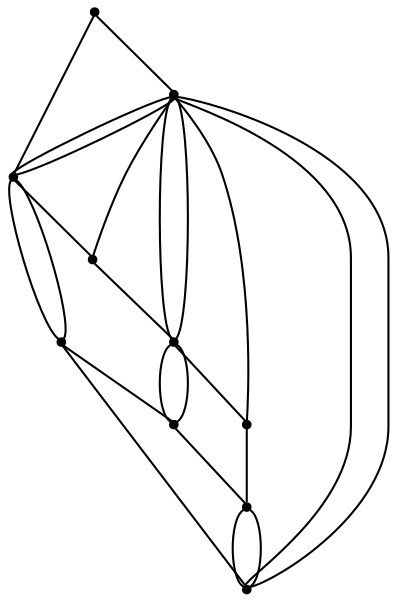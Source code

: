 graph {
  node [shape=point,comment="{\"directed\":false,\"doi\":\"10.1007/978-3-319-27261-0_20\",\"figure\":\"1 (4)\"}"]

  v0 [pos="1235.0342152918372,905.203695632913"]
  v1 [pos="1189.0019238361479,973.1522060466715"]
  v2 [pos="1184.6189331752757,909.5917513822297"]
  v3 [pos="1150.649968646847,853.695006070604"]
  v4 [pos="1133.1096123322218,952.332468663618"]
  v5 [pos="1113.38260930401,1023.5668702906553"]
  v6 [pos="1110.0986490604196,803.2834894147202"]
  v7 [pos="1091.4655575818647,870.1349540973301"]
  v8 [pos="1046.530261714091,950.1394263973546"]
  v9 [pos="993.9239770773305,919.4546710022322"]

  v4 -- v5 [id="-19",pos="1133.1096123322218,952.332468663618 1101.3296472888344,980.8272657929385 1081.6015950517306,1001.6511999601252 1113.38260930401,1023.5668702906553"]
  v0 -- v6 [id="-1",pos="1235.0342152918372,905.203695632913 1234.659170804255,875.8951992890647 1226.7912487056578,859.7803748573747 1219.3399579198176,847.3076595891673 1211.88472465208,834.8392046927313 1204.858586026968,826.012858959778 1190.4937081153407,819.2035767038718 1176.1414207104176,812.3942308603272 1154.458914866951,807.5976881220583 1110.0986490604196,803.2834894147202"]
  v1 -- v2 [id="-6",pos="1189.0019238361479,973.1522060466715 1186.6932827432079,953.0815628375519 1185.6681102730822,936.904168169696 1184.6189331752757,909.5917513822297"]
  v1 -- v4 [id="-8",pos="1189.0019238361479,973.1522060466715 1175.6956659023554,974.3221232114032 1160.855782510525,970.2965170008517 1133.1096123322218,952.332468663618"]
  v2 -- v0 [id="-9",pos="1184.6189331752757,909.5917513822297 1200.3495313280096,873.1113960684334 1212.6723307936861,865.3310669868285 1235.0342152918372,905.203695632913"]
  v2 -- v3 [id="-10",pos="1184.6189331752757,909.5917513822297 1171.9491635084303,883.7712913540697 1162.7143447829992,867.2896934242046 1150.649968646847,853.695006070604"]
  v2 -- v0 [id="-11",pos="1184.6189331752757,909.5917513822297 1199.6994033454662,945.7429134921334 1207.1547637900392,953.8482389934977 1214.2892570789086,948.8225264065079 1221.423750367778,943.7968138195182 1228.2331796653755,925.6399359688976 1235.0342152918372,905.203695632913"]
  v2 -- v4 [id="-12",pos="1184.6189331752757,909.5917513822297 1175.708129232224,945.0886602808432 1162.089270637029,956.7695186883063 1133.1096123322218,952.332468663618"]
  v3 -- v7 [id="-13",pos="1150.649968646847,853.695006070604 1138.6063223348638,862.8723873612332 1122.7413936497433,868.8608167932939 1091.4655575818647,870.1349540973301"]
  v3 -- v4 [id="-15",pos="1150.649968646847,853.695006070604 1147.8162144005573,877.4495991092602 1144.3572588314623,903.5242825156628 1140.2607657865278,931.920105485845 1133.1096123322218,952.332468663618 1133.1096123322218,952.332468663618 1133.1096123322218,952.332468663618"]
  v4 -- v5 [id="-17",pos="1133.1096123322218,952.332468663618 1165.6148668678713,994.7335007807814 1179.1462278003144,1015.8949581324881 1113.38260930401,1023.5668702906553"]
  v4 -- v2 [id="-18",pos="1133.1096123322218,952.332468663618 1149.833239009935,930.6449189857756 1163.1687476158684,916.9970405726701 1184.6189331752757,909.5917513822297"]
  v4 -- v7 [id="-20",pos="1133.1096123322218,952.332468663618 1100.9837262965577,927.6194827393007 1086.4315169063925,904.024335703882 1091.4655575818647,870.1349540973301"]
  v5 -- v0 [id="-23",pos="1113.38260930401,1023.5668702906553 1161.3642354984372,1032.834895759795 1178.250266994951,1028.2300697512414 1189.6978354794337,1023.3710203644454 1201.145531140752,1018.5119709776492 1207.1548909668745,1013.3945650161156 1213.2307642779092,1006.6810457436096 1219.3109616013473,999.9633932746087 1225.4452090798286,991.6496910822738 1230.821101088845,975.6931362825111 1236.1885994267247,959.74084185452 1240.7977422951396,936.1414980349681 1235.0342152918372,905.203695632913"]
  v5 -- v9 [id="-24",pos="1113.38260930401,1023.5668702906553 1068.7035747595587,1011.2400886525296 1041.745137899697,1005.4391791660511 1026.5385401030028,998.033953563249 1011.3236122235901,990.6286643728085 1007.8772471611991,981.6107290854167 1002.5597293196296,930.8282421472247 999.8967735632768,942.8758740528629 999.8967735632768,942.8758740528629 999.8967735632768,942.8758740528629 1007.6522077509662,942.0632240343683 1007.6522077509662,942.0632240343683 1007.6522077509662,942.0632240343683 993.9239770773305,919.4546710022322 993.9239770773305,919.4546710022322 993.9239770773305,919.4546710022322"]
  v6 -- v9 [id="-26",pos="1110.0986490604196,803.2834894147202 1085.0062461121117,793.2080599072522 1070.616441540747,792.0620834883705 1057.4101445995757,793.0163431775368 1044.203911246822,793.9748632384747 1032.1769886886937,797.0461461722214 1022.8879926313839,803.488718517591 1013.5865332442054,809.9354876470936 1007.0188035222774,819.7494765793627 1001.6596352671157,832.0721250209938 996.3004034235365,844.3905766784917 992.1455997995731,859.2094214523621 993.9239770773305,919.4546710022322"]
  v7 -- v8 [id="-30",pos="1091.4655575818647,870.1349540973301 1058.9812236356377,900.3487794426115 1048.6045476936054,923.0437798691252 1046.530261714091,950.1394263973546"]
  v7 -- v6 [id="-31",pos="1091.4655575818647,870.1349540973301 1133.5514246583868,853.6586021476315 1123.174812304772,817.3449100340288 1110.0986490604196,803.2834894147202"]
  v7 -- v6 [id="-32",pos="1091.4655575818647,870.1349540973301 1061.569145059107,841.9902069172907 1055.7348441469067,831.2885981408773 1059.627154782613,822.3706226210186 1063.5152685827513,813.4526471011599 1077.1341271779468,806.318304837856 1097.237351079468,804.3763383617352 1085.2104921097573,801.6175886706255 1085.2104921097573,801.6175886706255 1085.2104921097573,801.6175886706255 1085.9563842493537,809.3811942033365 1085.9563842493537,809.3811942033365 1085.9563842493537,809.3811942033365 1110.0986490604196,803.2834894147202 1110.0986490604196,803.2834894147202 1110.0986490604196,803.2834894147202"]
  v7 -- v4 [id="-33",pos="1091.4655575818647,870.1349540973301 1117.3405749809895,898.406812966491 1135.4976117704489,923.6938998839207 1133.1096123322218,952.332468663618"]
  v8 -- v9 [id="-34",pos="1046.530261714091,950.1394263973546 1032.7812694220768,930.8324389313577 1019.1290904960077,921.0476367251049 993.9239770773305,919.4546710022322"]
  v8 -- v4 [id="-37",pos="1046.530261714091,950.1394263973546 1065.7822592620994,957.6946552390948 1091.015478761399,958.7823217935821 1133.1096123322218,952.332468663618"]
  v9 -- v5 [id="-41",pos="993.9239770773305,919.4546710022322 994.0625362394942,993.8916640362705 1007.4896757553304,1004.0639693108101 1021.5961303374332,1010.4899452825625 1035.6983244955504,1016.9200544508096 1050.4673703900655,1019.5996375321365 1113.38260930401,1023.5668702906553"]
}
